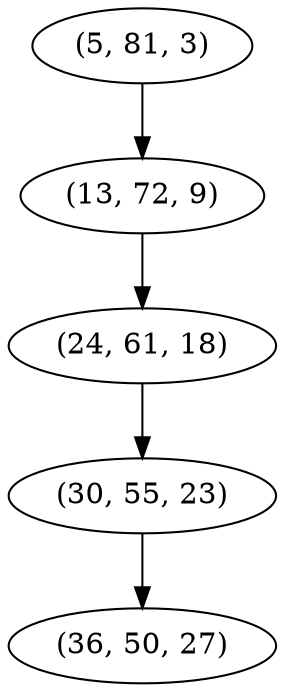 digraph tree {
    "(5, 81, 3)";
    "(13, 72, 9)";
    "(24, 61, 18)";
    "(30, 55, 23)";
    "(36, 50, 27)";
    "(5, 81, 3)" -> "(13, 72, 9)";
    "(13, 72, 9)" -> "(24, 61, 18)";
    "(24, 61, 18)" -> "(30, 55, 23)";
    "(30, 55, 23)" -> "(36, 50, 27)";
}
